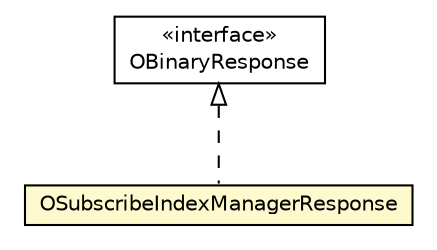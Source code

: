 #!/usr/local/bin/dot
#
# Class diagram 
# Generated by UMLGraph version R5_6-24-gf6e263 (http://www.umlgraph.org/)
#

digraph G {
	edge [fontname="Helvetica",fontsize=10,labelfontname="Helvetica",labelfontsize=10];
	node [fontname="Helvetica",fontsize=10,shape=plaintext];
	nodesep=0.25;
	ranksep=0.5;
	// com.orientechnologies.orient.client.remote.OBinaryResponse
	c7062098 [label=<<table title="com.orientechnologies.orient.client.remote.OBinaryResponse" border="0" cellborder="1" cellspacing="0" cellpadding="2" port="p" href="../OBinaryResponse.html">
		<tr><td><table border="0" cellspacing="0" cellpadding="1">
<tr><td align="center" balign="center"> &#171;interface&#187; </td></tr>
<tr><td align="center" balign="center"> OBinaryResponse </td></tr>
		</table></td></tr>
		</table>>, URL="../OBinaryResponse.html", fontname="Helvetica", fontcolor="black", fontsize=10.0];
	// com.orientechnologies.orient.client.remote.message.OSubscribeIndexManagerResponse
	c7062198 [label=<<table title="com.orientechnologies.orient.client.remote.message.OSubscribeIndexManagerResponse" border="0" cellborder="1" cellspacing="0" cellpadding="2" port="p" bgcolor="lemonChiffon" href="./OSubscribeIndexManagerResponse.html">
		<tr><td><table border="0" cellspacing="0" cellpadding="1">
<tr><td align="center" balign="center"> OSubscribeIndexManagerResponse </td></tr>
		</table></td></tr>
		</table>>, URL="./OSubscribeIndexManagerResponse.html", fontname="Helvetica", fontcolor="black", fontsize=10.0];
	//com.orientechnologies.orient.client.remote.message.OSubscribeIndexManagerResponse implements com.orientechnologies.orient.client.remote.OBinaryResponse
	c7062098:p -> c7062198:p [dir=back,arrowtail=empty,style=dashed];
}

